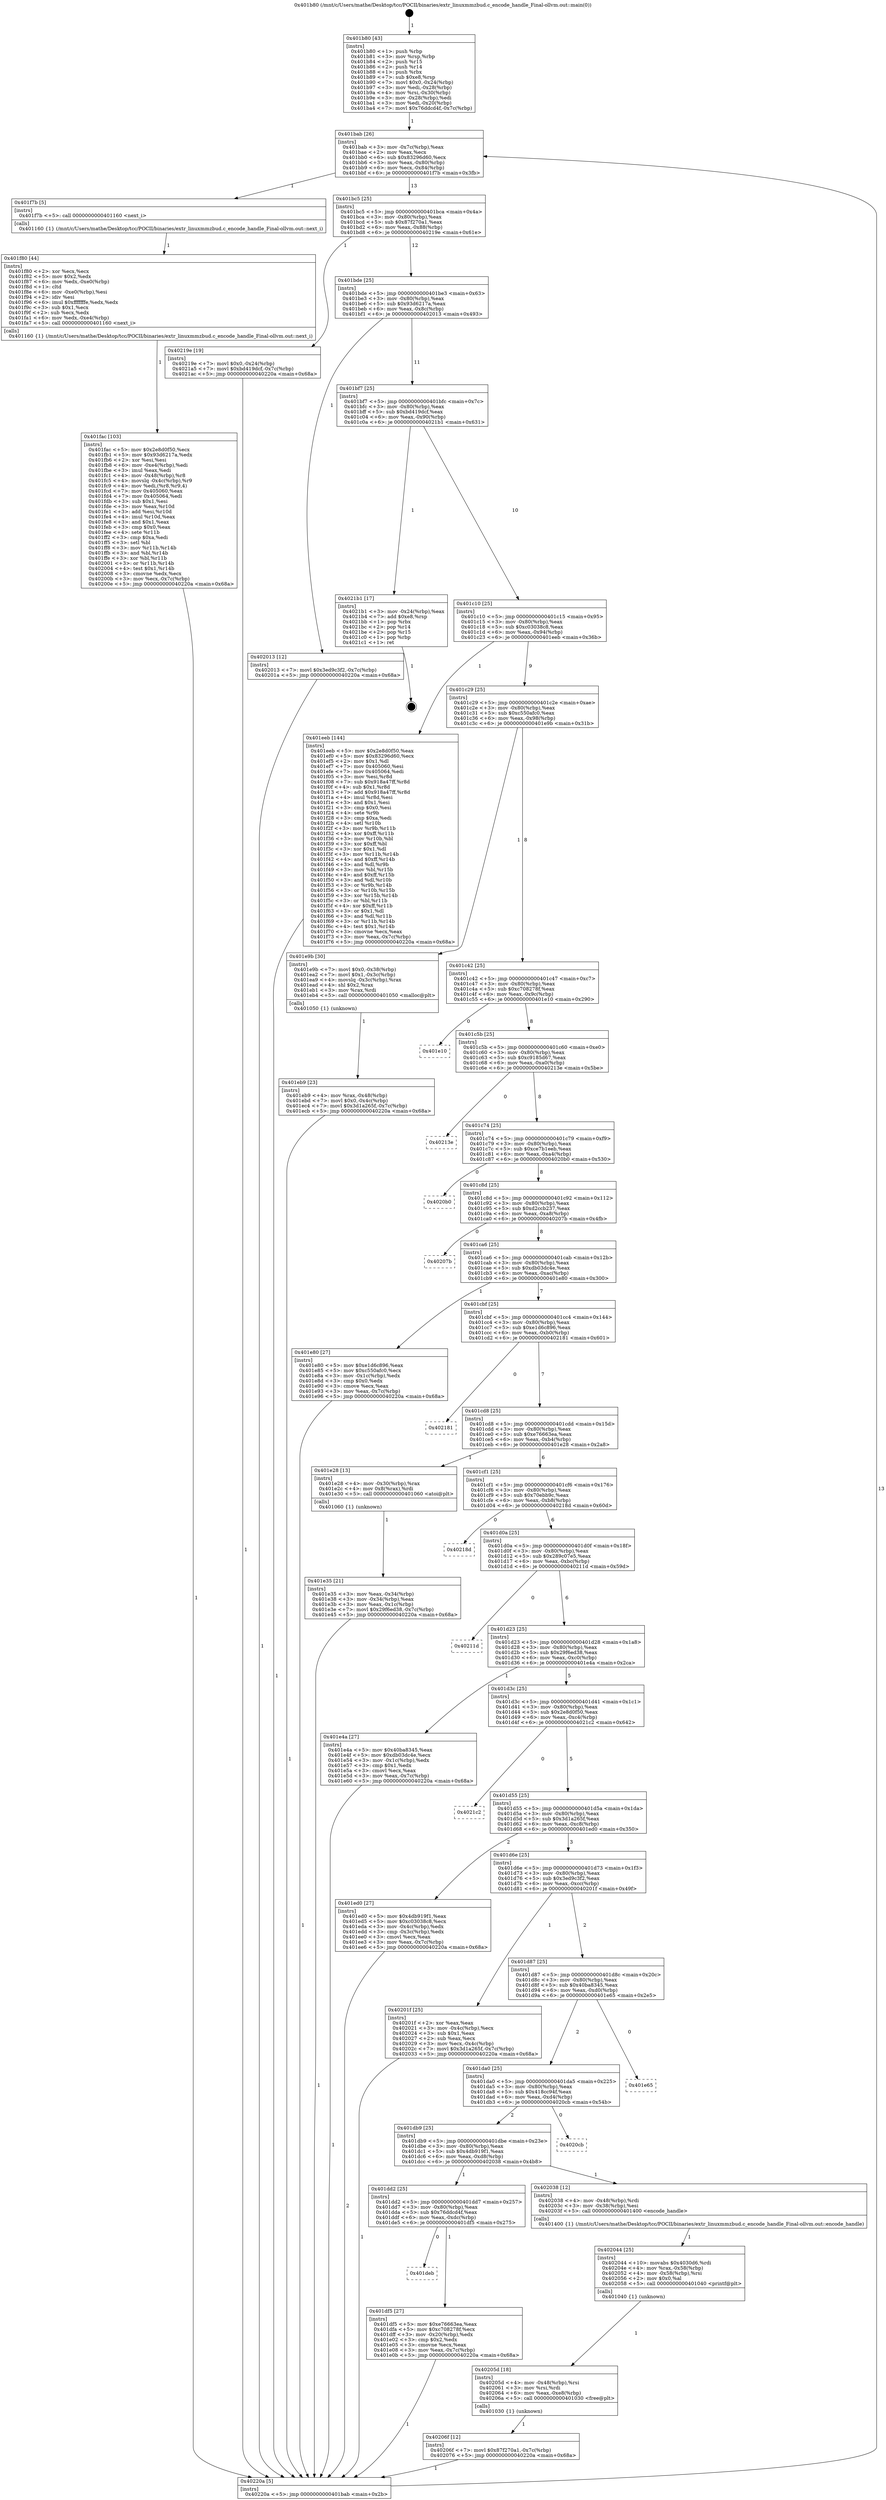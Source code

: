 digraph "0x401b80" {
  label = "0x401b80 (/mnt/c/Users/mathe/Desktop/tcc/POCII/binaries/extr_linuxmmzbud.c_encode_handle_Final-ollvm.out::main(0))"
  labelloc = "t"
  node[shape=record]

  Entry [label="",width=0.3,height=0.3,shape=circle,fillcolor=black,style=filled]
  "0x401bab" [label="{
     0x401bab [26]\l
     | [instrs]\l
     &nbsp;&nbsp;0x401bab \<+3\>: mov -0x7c(%rbp),%eax\l
     &nbsp;&nbsp;0x401bae \<+2\>: mov %eax,%ecx\l
     &nbsp;&nbsp;0x401bb0 \<+6\>: sub $0x83296d60,%ecx\l
     &nbsp;&nbsp;0x401bb6 \<+3\>: mov %eax,-0x80(%rbp)\l
     &nbsp;&nbsp;0x401bb9 \<+6\>: mov %ecx,-0x84(%rbp)\l
     &nbsp;&nbsp;0x401bbf \<+6\>: je 0000000000401f7b \<main+0x3fb\>\l
  }"]
  "0x401f7b" [label="{
     0x401f7b [5]\l
     | [instrs]\l
     &nbsp;&nbsp;0x401f7b \<+5\>: call 0000000000401160 \<next_i\>\l
     | [calls]\l
     &nbsp;&nbsp;0x401160 \{1\} (/mnt/c/Users/mathe/Desktop/tcc/POCII/binaries/extr_linuxmmzbud.c_encode_handle_Final-ollvm.out::next_i)\l
  }"]
  "0x401bc5" [label="{
     0x401bc5 [25]\l
     | [instrs]\l
     &nbsp;&nbsp;0x401bc5 \<+5\>: jmp 0000000000401bca \<main+0x4a\>\l
     &nbsp;&nbsp;0x401bca \<+3\>: mov -0x80(%rbp),%eax\l
     &nbsp;&nbsp;0x401bcd \<+5\>: sub $0x87f270a1,%eax\l
     &nbsp;&nbsp;0x401bd2 \<+6\>: mov %eax,-0x88(%rbp)\l
     &nbsp;&nbsp;0x401bd8 \<+6\>: je 000000000040219e \<main+0x61e\>\l
  }"]
  Exit [label="",width=0.3,height=0.3,shape=circle,fillcolor=black,style=filled,peripheries=2]
  "0x40219e" [label="{
     0x40219e [19]\l
     | [instrs]\l
     &nbsp;&nbsp;0x40219e \<+7\>: movl $0x0,-0x24(%rbp)\l
     &nbsp;&nbsp;0x4021a5 \<+7\>: movl $0xbd419dcf,-0x7c(%rbp)\l
     &nbsp;&nbsp;0x4021ac \<+5\>: jmp 000000000040220a \<main+0x68a\>\l
  }"]
  "0x401bde" [label="{
     0x401bde [25]\l
     | [instrs]\l
     &nbsp;&nbsp;0x401bde \<+5\>: jmp 0000000000401be3 \<main+0x63\>\l
     &nbsp;&nbsp;0x401be3 \<+3\>: mov -0x80(%rbp),%eax\l
     &nbsp;&nbsp;0x401be6 \<+5\>: sub $0x93d6217a,%eax\l
     &nbsp;&nbsp;0x401beb \<+6\>: mov %eax,-0x8c(%rbp)\l
     &nbsp;&nbsp;0x401bf1 \<+6\>: je 0000000000402013 \<main+0x493\>\l
  }"]
  "0x40206f" [label="{
     0x40206f [12]\l
     | [instrs]\l
     &nbsp;&nbsp;0x40206f \<+7\>: movl $0x87f270a1,-0x7c(%rbp)\l
     &nbsp;&nbsp;0x402076 \<+5\>: jmp 000000000040220a \<main+0x68a\>\l
  }"]
  "0x402013" [label="{
     0x402013 [12]\l
     | [instrs]\l
     &nbsp;&nbsp;0x402013 \<+7\>: movl $0x3ed9c3f2,-0x7c(%rbp)\l
     &nbsp;&nbsp;0x40201a \<+5\>: jmp 000000000040220a \<main+0x68a\>\l
  }"]
  "0x401bf7" [label="{
     0x401bf7 [25]\l
     | [instrs]\l
     &nbsp;&nbsp;0x401bf7 \<+5\>: jmp 0000000000401bfc \<main+0x7c\>\l
     &nbsp;&nbsp;0x401bfc \<+3\>: mov -0x80(%rbp),%eax\l
     &nbsp;&nbsp;0x401bff \<+5\>: sub $0xbd419dcf,%eax\l
     &nbsp;&nbsp;0x401c04 \<+6\>: mov %eax,-0x90(%rbp)\l
     &nbsp;&nbsp;0x401c0a \<+6\>: je 00000000004021b1 \<main+0x631\>\l
  }"]
  "0x40205d" [label="{
     0x40205d [18]\l
     | [instrs]\l
     &nbsp;&nbsp;0x40205d \<+4\>: mov -0x48(%rbp),%rsi\l
     &nbsp;&nbsp;0x402061 \<+3\>: mov %rsi,%rdi\l
     &nbsp;&nbsp;0x402064 \<+6\>: mov %eax,-0xe8(%rbp)\l
     &nbsp;&nbsp;0x40206a \<+5\>: call 0000000000401030 \<free@plt\>\l
     | [calls]\l
     &nbsp;&nbsp;0x401030 \{1\} (unknown)\l
  }"]
  "0x4021b1" [label="{
     0x4021b1 [17]\l
     | [instrs]\l
     &nbsp;&nbsp;0x4021b1 \<+3\>: mov -0x24(%rbp),%eax\l
     &nbsp;&nbsp;0x4021b4 \<+7\>: add $0xe8,%rsp\l
     &nbsp;&nbsp;0x4021bb \<+1\>: pop %rbx\l
     &nbsp;&nbsp;0x4021bc \<+2\>: pop %r14\l
     &nbsp;&nbsp;0x4021be \<+2\>: pop %r15\l
     &nbsp;&nbsp;0x4021c0 \<+1\>: pop %rbp\l
     &nbsp;&nbsp;0x4021c1 \<+1\>: ret\l
  }"]
  "0x401c10" [label="{
     0x401c10 [25]\l
     | [instrs]\l
     &nbsp;&nbsp;0x401c10 \<+5\>: jmp 0000000000401c15 \<main+0x95\>\l
     &nbsp;&nbsp;0x401c15 \<+3\>: mov -0x80(%rbp),%eax\l
     &nbsp;&nbsp;0x401c18 \<+5\>: sub $0xc03038c8,%eax\l
     &nbsp;&nbsp;0x401c1d \<+6\>: mov %eax,-0x94(%rbp)\l
     &nbsp;&nbsp;0x401c23 \<+6\>: je 0000000000401eeb \<main+0x36b\>\l
  }"]
  "0x402044" [label="{
     0x402044 [25]\l
     | [instrs]\l
     &nbsp;&nbsp;0x402044 \<+10\>: movabs $0x4030d6,%rdi\l
     &nbsp;&nbsp;0x40204e \<+4\>: mov %rax,-0x58(%rbp)\l
     &nbsp;&nbsp;0x402052 \<+4\>: mov -0x58(%rbp),%rsi\l
     &nbsp;&nbsp;0x402056 \<+2\>: mov $0x0,%al\l
     &nbsp;&nbsp;0x402058 \<+5\>: call 0000000000401040 \<printf@plt\>\l
     | [calls]\l
     &nbsp;&nbsp;0x401040 \{1\} (unknown)\l
  }"]
  "0x401eeb" [label="{
     0x401eeb [144]\l
     | [instrs]\l
     &nbsp;&nbsp;0x401eeb \<+5\>: mov $0x2e8d0f50,%eax\l
     &nbsp;&nbsp;0x401ef0 \<+5\>: mov $0x83296d60,%ecx\l
     &nbsp;&nbsp;0x401ef5 \<+2\>: mov $0x1,%dl\l
     &nbsp;&nbsp;0x401ef7 \<+7\>: mov 0x405060,%esi\l
     &nbsp;&nbsp;0x401efe \<+7\>: mov 0x405064,%edi\l
     &nbsp;&nbsp;0x401f05 \<+3\>: mov %esi,%r8d\l
     &nbsp;&nbsp;0x401f08 \<+7\>: sub $0x918a47ff,%r8d\l
     &nbsp;&nbsp;0x401f0f \<+4\>: sub $0x1,%r8d\l
     &nbsp;&nbsp;0x401f13 \<+7\>: add $0x918a47ff,%r8d\l
     &nbsp;&nbsp;0x401f1a \<+4\>: imul %r8d,%esi\l
     &nbsp;&nbsp;0x401f1e \<+3\>: and $0x1,%esi\l
     &nbsp;&nbsp;0x401f21 \<+3\>: cmp $0x0,%esi\l
     &nbsp;&nbsp;0x401f24 \<+4\>: sete %r9b\l
     &nbsp;&nbsp;0x401f28 \<+3\>: cmp $0xa,%edi\l
     &nbsp;&nbsp;0x401f2b \<+4\>: setl %r10b\l
     &nbsp;&nbsp;0x401f2f \<+3\>: mov %r9b,%r11b\l
     &nbsp;&nbsp;0x401f32 \<+4\>: xor $0xff,%r11b\l
     &nbsp;&nbsp;0x401f36 \<+3\>: mov %r10b,%bl\l
     &nbsp;&nbsp;0x401f39 \<+3\>: xor $0xff,%bl\l
     &nbsp;&nbsp;0x401f3c \<+3\>: xor $0x1,%dl\l
     &nbsp;&nbsp;0x401f3f \<+3\>: mov %r11b,%r14b\l
     &nbsp;&nbsp;0x401f42 \<+4\>: and $0xff,%r14b\l
     &nbsp;&nbsp;0x401f46 \<+3\>: and %dl,%r9b\l
     &nbsp;&nbsp;0x401f49 \<+3\>: mov %bl,%r15b\l
     &nbsp;&nbsp;0x401f4c \<+4\>: and $0xff,%r15b\l
     &nbsp;&nbsp;0x401f50 \<+3\>: and %dl,%r10b\l
     &nbsp;&nbsp;0x401f53 \<+3\>: or %r9b,%r14b\l
     &nbsp;&nbsp;0x401f56 \<+3\>: or %r10b,%r15b\l
     &nbsp;&nbsp;0x401f59 \<+3\>: xor %r15b,%r14b\l
     &nbsp;&nbsp;0x401f5c \<+3\>: or %bl,%r11b\l
     &nbsp;&nbsp;0x401f5f \<+4\>: xor $0xff,%r11b\l
     &nbsp;&nbsp;0x401f63 \<+3\>: or $0x1,%dl\l
     &nbsp;&nbsp;0x401f66 \<+3\>: and %dl,%r11b\l
     &nbsp;&nbsp;0x401f69 \<+3\>: or %r11b,%r14b\l
     &nbsp;&nbsp;0x401f6c \<+4\>: test $0x1,%r14b\l
     &nbsp;&nbsp;0x401f70 \<+3\>: cmovne %ecx,%eax\l
     &nbsp;&nbsp;0x401f73 \<+3\>: mov %eax,-0x7c(%rbp)\l
     &nbsp;&nbsp;0x401f76 \<+5\>: jmp 000000000040220a \<main+0x68a\>\l
  }"]
  "0x401c29" [label="{
     0x401c29 [25]\l
     | [instrs]\l
     &nbsp;&nbsp;0x401c29 \<+5\>: jmp 0000000000401c2e \<main+0xae\>\l
     &nbsp;&nbsp;0x401c2e \<+3\>: mov -0x80(%rbp),%eax\l
     &nbsp;&nbsp;0x401c31 \<+5\>: sub $0xc550afc0,%eax\l
     &nbsp;&nbsp;0x401c36 \<+6\>: mov %eax,-0x98(%rbp)\l
     &nbsp;&nbsp;0x401c3c \<+6\>: je 0000000000401e9b \<main+0x31b\>\l
  }"]
  "0x401fac" [label="{
     0x401fac [103]\l
     | [instrs]\l
     &nbsp;&nbsp;0x401fac \<+5\>: mov $0x2e8d0f50,%ecx\l
     &nbsp;&nbsp;0x401fb1 \<+5\>: mov $0x93d6217a,%edx\l
     &nbsp;&nbsp;0x401fb6 \<+2\>: xor %esi,%esi\l
     &nbsp;&nbsp;0x401fb8 \<+6\>: mov -0xe4(%rbp),%edi\l
     &nbsp;&nbsp;0x401fbe \<+3\>: imul %eax,%edi\l
     &nbsp;&nbsp;0x401fc1 \<+4\>: mov -0x48(%rbp),%r8\l
     &nbsp;&nbsp;0x401fc5 \<+4\>: movslq -0x4c(%rbp),%r9\l
     &nbsp;&nbsp;0x401fc9 \<+4\>: mov %edi,(%r8,%r9,4)\l
     &nbsp;&nbsp;0x401fcd \<+7\>: mov 0x405060,%eax\l
     &nbsp;&nbsp;0x401fd4 \<+7\>: mov 0x405064,%edi\l
     &nbsp;&nbsp;0x401fdb \<+3\>: sub $0x1,%esi\l
     &nbsp;&nbsp;0x401fde \<+3\>: mov %eax,%r10d\l
     &nbsp;&nbsp;0x401fe1 \<+3\>: add %esi,%r10d\l
     &nbsp;&nbsp;0x401fe4 \<+4\>: imul %r10d,%eax\l
     &nbsp;&nbsp;0x401fe8 \<+3\>: and $0x1,%eax\l
     &nbsp;&nbsp;0x401feb \<+3\>: cmp $0x0,%eax\l
     &nbsp;&nbsp;0x401fee \<+4\>: sete %r11b\l
     &nbsp;&nbsp;0x401ff2 \<+3\>: cmp $0xa,%edi\l
     &nbsp;&nbsp;0x401ff5 \<+3\>: setl %bl\l
     &nbsp;&nbsp;0x401ff8 \<+3\>: mov %r11b,%r14b\l
     &nbsp;&nbsp;0x401ffb \<+3\>: and %bl,%r14b\l
     &nbsp;&nbsp;0x401ffe \<+3\>: xor %bl,%r11b\l
     &nbsp;&nbsp;0x402001 \<+3\>: or %r11b,%r14b\l
     &nbsp;&nbsp;0x402004 \<+4\>: test $0x1,%r14b\l
     &nbsp;&nbsp;0x402008 \<+3\>: cmovne %edx,%ecx\l
     &nbsp;&nbsp;0x40200b \<+3\>: mov %ecx,-0x7c(%rbp)\l
     &nbsp;&nbsp;0x40200e \<+5\>: jmp 000000000040220a \<main+0x68a\>\l
  }"]
  "0x401e9b" [label="{
     0x401e9b [30]\l
     | [instrs]\l
     &nbsp;&nbsp;0x401e9b \<+7\>: movl $0x0,-0x38(%rbp)\l
     &nbsp;&nbsp;0x401ea2 \<+7\>: movl $0x1,-0x3c(%rbp)\l
     &nbsp;&nbsp;0x401ea9 \<+4\>: movslq -0x3c(%rbp),%rax\l
     &nbsp;&nbsp;0x401ead \<+4\>: shl $0x2,%rax\l
     &nbsp;&nbsp;0x401eb1 \<+3\>: mov %rax,%rdi\l
     &nbsp;&nbsp;0x401eb4 \<+5\>: call 0000000000401050 \<malloc@plt\>\l
     | [calls]\l
     &nbsp;&nbsp;0x401050 \{1\} (unknown)\l
  }"]
  "0x401c42" [label="{
     0x401c42 [25]\l
     | [instrs]\l
     &nbsp;&nbsp;0x401c42 \<+5\>: jmp 0000000000401c47 \<main+0xc7\>\l
     &nbsp;&nbsp;0x401c47 \<+3\>: mov -0x80(%rbp),%eax\l
     &nbsp;&nbsp;0x401c4a \<+5\>: sub $0xc708278f,%eax\l
     &nbsp;&nbsp;0x401c4f \<+6\>: mov %eax,-0x9c(%rbp)\l
     &nbsp;&nbsp;0x401c55 \<+6\>: je 0000000000401e10 \<main+0x290\>\l
  }"]
  "0x401f80" [label="{
     0x401f80 [44]\l
     | [instrs]\l
     &nbsp;&nbsp;0x401f80 \<+2\>: xor %ecx,%ecx\l
     &nbsp;&nbsp;0x401f82 \<+5\>: mov $0x2,%edx\l
     &nbsp;&nbsp;0x401f87 \<+6\>: mov %edx,-0xe0(%rbp)\l
     &nbsp;&nbsp;0x401f8d \<+1\>: cltd\l
     &nbsp;&nbsp;0x401f8e \<+6\>: mov -0xe0(%rbp),%esi\l
     &nbsp;&nbsp;0x401f94 \<+2\>: idiv %esi\l
     &nbsp;&nbsp;0x401f96 \<+6\>: imul $0xfffffffe,%edx,%edx\l
     &nbsp;&nbsp;0x401f9c \<+3\>: sub $0x1,%ecx\l
     &nbsp;&nbsp;0x401f9f \<+2\>: sub %ecx,%edx\l
     &nbsp;&nbsp;0x401fa1 \<+6\>: mov %edx,-0xe4(%rbp)\l
     &nbsp;&nbsp;0x401fa7 \<+5\>: call 0000000000401160 \<next_i\>\l
     | [calls]\l
     &nbsp;&nbsp;0x401160 \{1\} (/mnt/c/Users/mathe/Desktop/tcc/POCII/binaries/extr_linuxmmzbud.c_encode_handle_Final-ollvm.out::next_i)\l
  }"]
  "0x401e10" [label="{
     0x401e10\l
  }", style=dashed]
  "0x401c5b" [label="{
     0x401c5b [25]\l
     | [instrs]\l
     &nbsp;&nbsp;0x401c5b \<+5\>: jmp 0000000000401c60 \<main+0xe0\>\l
     &nbsp;&nbsp;0x401c60 \<+3\>: mov -0x80(%rbp),%eax\l
     &nbsp;&nbsp;0x401c63 \<+5\>: sub $0xc9185d67,%eax\l
     &nbsp;&nbsp;0x401c68 \<+6\>: mov %eax,-0xa0(%rbp)\l
     &nbsp;&nbsp;0x401c6e \<+6\>: je 000000000040213e \<main+0x5be\>\l
  }"]
  "0x401eb9" [label="{
     0x401eb9 [23]\l
     | [instrs]\l
     &nbsp;&nbsp;0x401eb9 \<+4\>: mov %rax,-0x48(%rbp)\l
     &nbsp;&nbsp;0x401ebd \<+7\>: movl $0x0,-0x4c(%rbp)\l
     &nbsp;&nbsp;0x401ec4 \<+7\>: movl $0x3d1a265f,-0x7c(%rbp)\l
     &nbsp;&nbsp;0x401ecb \<+5\>: jmp 000000000040220a \<main+0x68a\>\l
  }"]
  "0x40213e" [label="{
     0x40213e\l
  }", style=dashed]
  "0x401c74" [label="{
     0x401c74 [25]\l
     | [instrs]\l
     &nbsp;&nbsp;0x401c74 \<+5\>: jmp 0000000000401c79 \<main+0xf9\>\l
     &nbsp;&nbsp;0x401c79 \<+3\>: mov -0x80(%rbp),%eax\l
     &nbsp;&nbsp;0x401c7c \<+5\>: sub $0xce7b1eeb,%eax\l
     &nbsp;&nbsp;0x401c81 \<+6\>: mov %eax,-0xa4(%rbp)\l
     &nbsp;&nbsp;0x401c87 \<+6\>: je 00000000004020b0 \<main+0x530\>\l
  }"]
  "0x401e35" [label="{
     0x401e35 [21]\l
     | [instrs]\l
     &nbsp;&nbsp;0x401e35 \<+3\>: mov %eax,-0x34(%rbp)\l
     &nbsp;&nbsp;0x401e38 \<+3\>: mov -0x34(%rbp),%eax\l
     &nbsp;&nbsp;0x401e3b \<+3\>: mov %eax,-0x1c(%rbp)\l
     &nbsp;&nbsp;0x401e3e \<+7\>: movl $0x29f6ed38,-0x7c(%rbp)\l
     &nbsp;&nbsp;0x401e45 \<+5\>: jmp 000000000040220a \<main+0x68a\>\l
  }"]
  "0x4020b0" [label="{
     0x4020b0\l
  }", style=dashed]
  "0x401c8d" [label="{
     0x401c8d [25]\l
     | [instrs]\l
     &nbsp;&nbsp;0x401c8d \<+5\>: jmp 0000000000401c92 \<main+0x112\>\l
     &nbsp;&nbsp;0x401c92 \<+3\>: mov -0x80(%rbp),%eax\l
     &nbsp;&nbsp;0x401c95 \<+5\>: sub $0xd2ccb237,%eax\l
     &nbsp;&nbsp;0x401c9a \<+6\>: mov %eax,-0xa8(%rbp)\l
     &nbsp;&nbsp;0x401ca0 \<+6\>: je 000000000040207b \<main+0x4fb\>\l
  }"]
  "0x401b80" [label="{
     0x401b80 [43]\l
     | [instrs]\l
     &nbsp;&nbsp;0x401b80 \<+1\>: push %rbp\l
     &nbsp;&nbsp;0x401b81 \<+3\>: mov %rsp,%rbp\l
     &nbsp;&nbsp;0x401b84 \<+2\>: push %r15\l
     &nbsp;&nbsp;0x401b86 \<+2\>: push %r14\l
     &nbsp;&nbsp;0x401b88 \<+1\>: push %rbx\l
     &nbsp;&nbsp;0x401b89 \<+7\>: sub $0xe8,%rsp\l
     &nbsp;&nbsp;0x401b90 \<+7\>: movl $0x0,-0x24(%rbp)\l
     &nbsp;&nbsp;0x401b97 \<+3\>: mov %edi,-0x28(%rbp)\l
     &nbsp;&nbsp;0x401b9a \<+4\>: mov %rsi,-0x30(%rbp)\l
     &nbsp;&nbsp;0x401b9e \<+3\>: mov -0x28(%rbp),%edi\l
     &nbsp;&nbsp;0x401ba1 \<+3\>: mov %edi,-0x20(%rbp)\l
     &nbsp;&nbsp;0x401ba4 \<+7\>: movl $0x76ddcd4f,-0x7c(%rbp)\l
  }"]
  "0x40207b" [label="{
     0x40207b\l
  }", style=dashed]
  "0x401ca6" [label="{
     0x401ca6 [25]\l
     | [instrs]\l
     &nbsp;&nbsp;0x401ca6 \<+5\>: jmp 0000000000401cab \<main+0x12b\>\l
     &nbsp;&nbsp;0x401cab \<+3\>: mov -0x80(%rbp),%eax\l
     &nbsp;&nbsp;0x401cae \<+5\>: sub $0xdb03dc4e,%eax\l
     &nbsp;&nbsp;0x401cb3 \<+6\>: mov %eax,-0xac(%rbp)\l
     &nbsp;&nbsp;0x401cb9 \<+6\>: je 0000000000401e80 \<main+0x300\>\l
  }"]
  "0x40220a" [label="{
     0x40220a [5]\l
     | [instrs]\l
     &nbsp;&nbsp;0x40220a \<+5\>: jmp 0000000000401bab \<main+0x2b\>\l
  }"]
  "0x401e80" [label="{
     0x401e80 [27]\l
     | [instrs]\l
     &nbsp;&nbsp;0x401e80 \<+5\>: mov $0xe1d6c896,%eax\l
     &nbsp;&nbsp;0x401e85 \<+5\>: mov $0xc550afc0,%ecx\l
     &nbsp;&nbsp;0x401e8a \<+3\>: mov -0x1c(%rbp),%edx\l
     &nbsp;&nbsp;0x401e8d \<+3\>: cmp $0x0,%edx\l
     &nbsp;&nbsp;0x401e90 \<+3\>: cmove %ecx,%eax\l
     &nbsp;&nbsp;0x401e93 \<+3\>: mov %eax,-0x7c(%rbp)\l
     &nbsp;&nbsp;0x401e96 \<+5\>: jmp 000000000040220a \<main+0x68a\>\l
  }"]
  "0x401cbf" [label="{
     0x401cbf [25]\l
     | [instrs]\l
     &nbsp;&nbsp;0x401cbf \<+5\>: jmp 0000000000401cc4 \<main+0x144\>\l
     &nbsp;&nbsp;0x401cc4 \<+3\>: mov -0x80(%rbp),%eax\l
     &nbsp;&nbsp;0x401cc7 \<+5\>: sub $0xe1d6c896,%eax\l
     &nbsp;&nbsp;0x401ccc \<+6\>: mov %eax,-0xb0(%rbp)\l
     &nbsp;&nbsp;0x401cd2 \<+6\>: je 0000000000402181 \<main+0x601\>\l
  }"]
  "0x401deb" [label="{
     0x401deb\l
  }", style=dashed]
  "0x402181" [label="{
     0x402181\l
  }", style=dashed]
  "0x401cd8" [label="{
     0x401cd8 [25]\l
     | [instrs]\l
     &nbsp;&nbsp;0x401cd8 \<+5\>: jmp 0000000000401cdd \<main+0x15d\>\l
     &nbsp;&nbsp;0x401cdd \<+3\>: mov -0x80(%rbp),%eax\l
     &nbsp;&nbsp;0x401ce0 \<+5\>: sub $0xe76663ea,%eax\l
     &nbsp;&nbsp;0x401ce5 \<+6\>: mov %eax,-0xb4(%rbp)\l
     &nbsp;&nbsp;0x401ceb \<+6\>: je 0000000000401e28 \<main+0x2a8\>\l
  }"]
  "0x401df5" [label="{
     0x401df5 [27]\l
     | [instrs]\l
     &nbsp;&nbsp;0x401df5 \<+5\>: mov $0xe76663ea,%eax\l
     &nbsp;&nbsp;0x401dfa \<+5\>: mov $0xc708278f,%ecx\l
     &nbsp;&nbsp;0x401dff \<+3\>: mov -0x20(%rbp),%edx\l
     &nbsp;&nbsp;0x401e02 \<+3\>: cmp $0x2,%edx\l
     &nbsp;&nbsp;0x401e05 \<+3\>: cmovne %ecx,%eax\l
     &nbsp;&nbsp;0x401e08 \<+3\>: mov %eax,-0x7c(%rbp)\l
     &nbsp;&nbsp;0x401e0b \<+5\>: jmp 000000000040220a \<main+0x68a\>\l
  }"]
  "0x401e28" [label="{
     0x401e28 [13]\l
     | [instrs]\l
     &nbsp;&nbsp;0x401e28 \<+4\>: mov -0x30(%rbp),%rax\l
     &nbsp;&nbsp;0x401e2c \<+4\>: mov 0x8(%rax),%rdi\l
     &nbsp;&nbsp;0x401e30 \<+5\>: call 0000000000401060 \<atoi@plt\>\l
     | [calls]\l
     &nbsp;&nbsp;0x401060 \{1\} (unknown)\l
  }"]
  "0x401cf1" [label="{
     0x401cf1 [25]\l
     | [instrs]\l
     &nbsp;&nbsp;0x401cf1 \<+5\>: jmp 0000000000401cf6 \<main+0x176\>\l
     &nbsp;&nbsp;0x401cf6 \<+3\>: mov -0x80(%rbp),%eax\l
     &nbsp;&nbsp;0x401cf9 \<+5\>: sub $0x70ebb9c,%eax\l
     &nbsp;&nbsp;0x401cfe \<+6\>: mov %eax,-0xb8(%rbp)\l
     &nbsp;&nbsp;0x401d04 \<+6\>: je 000000000040218d \<main+0x60d\>\l
  }"]
  "0x401dd2" [label="{
     0x401dd2 [25]\l
     | [instrs]\l
     &nbsp;&nbsp;0x401dd2 \<+5\>: jmp 0000000000401dd7 \<main+0x257\>\l
     &nbsp;&nbsp;0x401dd7 \<+3\>: mov -0x80(%rbp),%eax\l
     &nbsp;&nbsp;0x401dda \<+5\>: sub $0x76ddcd4f,%eax\l
     &nbsp;&nbsp;0x401ddf \<+6\>: mov %eax,-0xdc(%rbp)\l
     &nbsp;&nbsp;0x401de5 \<+6\>: je 0000000000401df5 \<main+0x275\>\l
  }"]
  "0x40218d" [label="{
     0x40218d\l
  }", style=dashed]
  "0x401d0a" [label="{
     0x401d0a [25]\l
     | [instrs]\l
     &nbsp;&nbsp;0x401d0a \<+5\>: jmp 0000000000401d0f \<main+0x18f\>\l
     &nbsp;&nbsp;0x401d0f \<+3\>: mov -0x80(%rbp),%eax\l
     &nbsp;&nbsp;0x401d12 \<+5\>: sub $0x289c07e5,%eax\l
     &nbsp;&nbsp;0x401d17 \<+6\>: mov %eax,-0xbc(%rbp)\l
     &nbsp;&nbsp;0x401d1d \<+6\>: je 000000000040211d \<main+0x59d\>\l
  }"]
  "0x402038" [label="{
     0x402038 [12]\l
     | [instrs]\l
     &nbsp;&nbsp;0x402038 \<+4\>: mov -0x48(%rbp),%rdi\l
     &nbsp;&nbsp;0x40203c \<+3\>: mov -0x38(%rbp),%esi\l
     &nbsp;&nbsp;0x40203f \<+5\>: call 0000000000401400 \<encode_handle\>\l
     | [calls]\l
     &nbsp;&nbsp;0x401400 \{1\} (/mnt/c/Users/mathe/Desktop/tcc/POCII/binaries/extr_linuxmmzbud.c_encode_handle_Final-ollvm.out::encode_handle)\l
  }"]
  "0x40211d" [label="{
     0x40211d\l
  }", style=dashed]
  "0x401d23" [label="{
     0x401d23 [25]\l
     | [instrs]\l
     &nbsp;&nbsp;0x401d23 \<+5\>: jmp 0000000000401d28 \<main+0x1a8\>\l
     &nbsp;&nbsp;0x401d28 \<+3\>: mov -0x80(%rbp),%eax\l
     &nbsp;&nbsp;0x401d2b \<+5\>: sub $0x29f6ed38,%eax\l
     &nbsp;&nbsp;0x401d30 \<+6\>: mov %eax,-0xc0(%rbp)\l
     &nbsp;&nbsp;0x401d36 \<+6\>: je 0000000000401e4a \<main+0x2ca\>\l
  }"]
  "0x401db9" [label="{
     0x401db9 [25]\l
     | [instrs]\l
     &nbsp;&nbsp;0x401db9 \<+5\>: jmp 0000000000401dbe \<main+0x23e\>\l
     &nbsp;&nbsp;0x401dbe \<+3\>: mov -0x80(%rbp),%eax\l
     &nbsp;&nbsp;0x401dc1 \<+5\>: sub $0x4db919f1,%eax\l
     &nbsp;&nbsp;0x401dc6 \<+6\>: mov %eax,-0xd8(%rbp)\l
     &nbsp;&nbsp;0x401dcc \<+6\>: je 0000000000402038 \<main+0x4b8\>\l
  }"]
  "0x401e4a" [label="{
     0x401e4a [27]\l
     | [instrs]\l
     &nbsp;&nbsp;0x401e4a \<+5\>: mov $0x40ba8345,%eax\l
     &nbsp;&nbsp;0x401e4f \<+5\>: mov $0xdb03dc4e,%ecx\l
     &nbsp;&nbsp;0x401e54 \<+3\>: mov -0x1c(%rbp),%edx\l
     &nbsp;&nbsp;0x401e57 \<+3\>: cmp $0x1,%edx\l
     &nbsp;&nbsp;0x401e5a \<+3\>: cmovl %ecx,%eax\l
     &nbsp;&nbsp;0x401e5d \<+3\>: mov %eax,-0x7c(%rbp)\l
     &nbsp;&nbsp;0x401e60 \<+5\>: jmp 000000000040220a \<main+0x68a\>\l
  }"]
  "0x401d3c" [label="{
     0x401d3c [25]\l
     | [instrs]\l
     &nbsp;&nbsp;0x401d3c \<+5\>: jmp 0000000000401d41 \<main+0x1c1\>\l
     &nbsp;&nbsp;0x401d41 \<+3\>: mov -0x80(%rbp),%eax\l
     &nbsp;&nbsp;0x401d44 \<+5\>: sub $0x2e8d0f50,%eax\l
     &nbsp;&nbsp;0x401d49 \<+6\>: mov %eax,-0xc4(%rbp)\l
     &nbsp;&nbsp;0x401d4f \<+6\>: je 00000000004021c2 \<main+0x642\>\l
  }"]
  "0x4020cb" [label="{
     0x4020cb\l
  }", style=dashed]
  "0x4021c2" [label="{
     0x4021c2\l
  }", style=dashed]
  "0x401d55" [label="{
     0x401d55 [25]\l
     | [instrs]\l
     &nbsp;&nbsp;0x401d55 \<+5\>: jmp 0000000000401d5a \<main+0x1da\>\l
     &nbsp;&nbsp;0x401d5a \<+3\>: mov -0x80(%rbp),%eax\l
     &nbsp;&nbsp;0x401d5d \<+5\>: sub $0x3d1a265f,%eax\l
     &nbsp;&nbsp;0x401d62 \<+6\>: mov %eax,-0xc8(%rbp)\l
     &nbsp;&nbsp;0x401d68 \<+6\>: je 0000000000401ed0 \<main+0x350\>\l
  }"]
  "0x401da0" [label="{
     0x401da0 [25]\l
     | [instrs]\l
     &nbsp;&nbsp;0x401da0 \<+5\>: jmp 0000000000401da5 \<main+0x225\>\l
     &nbsp;&nbsp;0x401da5 \<+3\>: mov -0x80(%rbp),%eax\l
     &nbsp;&nbsp;0x401da8 \<+5\>: sub $0x418cc94f,%eax\l
     &nbsp;&nbsp;0x401dad \<+6\>: mov %eax,-0xd4(%rbp)\l
     &nbsp;&nbsp;0x401db3 \<+6\>: je 00000000004020cb \<main+0x54b\>\l
  }"]
  "0x401ed0" [label="{
     0x401ed0 [27]\l
     | [instrs]\l
     &nbsp;&nbsp;0x401ed0 \<+5\>: mov $0x4db919f1,%eax\l
     &nbsp;&nbsp;0x401ed5 \<+5\>: mov $0xc03038c8,%ecx\l
     &nbsp;&nbsp;0x401eda \<+3\>: mov -0x4c(%rbp),%edx\l
     &nbsp;&nbsp;0x401edd \<+3\>: cmp -0x3c(%rbp),%edx\l
     &nbsp;&nbsp;0x401ee0 \<+3\>: cmovl %ecx,%eax\l
     &nbsp;&nbsp;0x401ee3 \<+3\>: mov %eax,-0x7c(%rbp)\l
     &nbsp;&nbsp;0x401ee6 \<+5\>: jmp 000000000040220a \<main+0x68a\>\l
  }"]
  "0x401d6e" [label="{
     0x401d6e [25]\l
     | [instrs]\l
     &nbsp;&nbsp;0x401d6e \<+5\>: jmp 0000000000401d73 \<main+0x1f3\>\l
     &nbsp;&nbsp;0x401d73 \<+3\>: mov -0x80(%rbp),%eax\l
     &nbsp;&nbsp;0x401d76 \<+5\>: sub $0x3ed9c3f2,%eax\l
     &nbsp;&nbsp;0x401d7b \<+6\>: mov %eax,-0xcc(%rbp)\l
     &nbsp;&nbsp;0x401d81 \<+6\>: je 000000000040201f \<main+0x49f\>\l
  }"]
  "0x401e65" [label="{
     0x401e65\l
  }", style=dashed]
  "0x40201f" [label="{
     0x40201f [25]\l
     | [instrs]\l
     &nbsp;&nbsp;0x40201f \<+2\>: xor %eax,%eax\l
     &nbsp;&nbsp;0x402021 \<+3\>: mov -0x4c(%rbp),%ecx\l
     &nbsp;&nbsp;0x402024 \<+3\>: sub $0x1,%eax\l
     &nbsp;&nbsp;0x402027 \<+2\>: sub %eax,%ecx\l
     &nbsp;&nbsp;0x402029 \<+3\>: mov %ecx,-0x4c(%rbp)\l
     &nbsp;&nbsp;0x40202c \<+7\>: movl $0x3d1a265f,-0x7c(%rbp)\l
     &nbsp;&nbsp;0x402033 \<+5\>: jmp 000000000040220a \<main+0x68a\>\l
  }"]
  "0x401d87" [label="{
     0x401d87 [25]\l
     | [instrs]\l
     &nbsp;&nbsp;0x401d87 \<+5\>: jmp 0000000000401d8c \<main+0x20c\>\l
     &nbsp;&nbsp;0x401d8c \<+3\>: mov -0x80(%rbp),%eax\l
     &nbsp;&nbsp;0x401d8f \<+5\>: sub $0x40ba8345,%eax\l
     &nbsp;&nbsp;0x401d94 \<+6\>: mov %eax,-0xd0(%rbp)\l
     &nbsp;&nbsp;0x401d9a \<+6\>: je 0000000000401e65 \<main+0x2e5\>\l
  }"]
  Entry -> "0x401b80" [label=" 1"]
  "0x401bab" -> "0x401f7b" [label=" 1"]
  "0x401bab" -> "0x401bc5" [label=" 13"]
  "0x4021b1" -> Exit [label=" 1"]
  "0x401bc5" -> "0x40219e" [label=" 1"]
  "0x401bc5" -> "0x401bde" [label=" 12"]
  "0x40219e" -> "0x40220a" [label=" 1"]
  "0x401bde" -> "0x402013" [label=" 1"]
  "0x401bde" -> "0x401bf7" [label=" 11"]
  "0x40206f" -> "0x40220a" [label=" 1"]
  "0x401bf7" -> "0x4021b1" [label=" 1"]
  "0x401bf7" -> "0x401c10" [label=" 10"]
  "0x40205d" -> "0x40206f" [label=" 1"]
  "0x401c10" -> "0x401eeb" [label=" 1"]
  "0x401c10" -> "0x401c29" [label=" 9"]
  "0x402044" -> "0x40205d" [label=" 1"]
  "0x401c29" -> "0x401e9b" [label=" 1"]
  "0x401c29" -> "0x401c42" [label=" 8"]
  "0x402038" -> "0x402044" [label=" 1"]
  "0x401c42" -> "0x401e10" [label=" 0"]
  "0x401c42" -> "0x401c5b" [label=" 8"]
  "0x40201f" -> "0x40220a" [label=" 1"]
  "0x401c5b" -> "0x40213e" [label=" 0"]
  "0x401c5b" -> "0x401c74" [label=" 8"]
  "0x402013" -> "0x40220a" [label=" 1"]
  "0x401c74" -> "0x4020b0" [label=" 0"]
  "0x401c74" -> "0x401c8d" [label=" 8"]
  "0x401fac" -> "0x40220a" [label=" 1"]
  "0x401c8d" -> "0x40207b" [label=" 0"]
  "0x401c8d" -> "0x401ca6" [label=" 8"]
  "0x401f80" -> "0x401fac" [label=" 1"]
  "0x401ca6" -> "0x401e80" [label=" 1"]
  "0x401ca6" -> "0x401cbf" [label=" 7"]
  "0x401f7b" -> "0x401f80" [label=" 1"]
  "0x401cbf" -> "0x402181" [label=" 0"]
  "0x401cbf" -> "0x401cd8" [label=" 7"]
  "0x401eeb" -> "0x40220a" [label=" 1"]
  "0x401cd8" -> "0x401e28" [label=" 1"]
  "0x401cd8" -> "0x401cf1" [label=" 6"]
  "0x401ed0" -> "0x40220a" [label=" 2"]
  "0x401cf1" -> "0x40218d" [label=" 0"]
  "0x401cf1" -> "0x401d0a" [label=" 6"]
  "0x401e9b" -> "0x401eb9" [label=" 1"]
  "0x401d0a" -> "0x40211d" [label=" 0"]
  "0x401d0a" -> "0x401d23" [label=" 6"]
  "0x401e80" -> "0x40220a" [label=" 1"]
  "0x401d23" -> "0x401e4a" [label=" 1"]
  "0x401d23" -> "0x401d3c" [label=" 5"]
  "0x401e35" -> "0x40220a" [label=" 1"]
  "0x401d3c" -> "0x4021c2" [label=" 0"]
  "0x401d3c" -> "0x401d55" [label=" 5"]
  "0x401e28" -> "0x401e35" [label=" 1"]
  "0x401d55" -> "0x401ed0" [label=" 2"]
  "0x401d55" -> "0x401d6e" [label=" 3"]
  "0x401b80" -> "0x401bab" [label=" 1"]
  "0x401d6e" -> "0x40201f" [label=" 1"]
  "0x401d6e" -> "0x401d87" [label=" 2"]
  "0x401df5" -> "0x40220a" [label=" 1"]
  "0x401d87" -> "0x401e65" [label=" 0"]
  "0x401d87" -> "0x401da0" [label=" 2"]
  "0x40220a" -> "0x401bab" [label=" 13"]
  "0x401da0" -> "0x4020cb" [label=" 0"]
  "0x401da0" -> "0x401db9" [label=" 2"]
  "0x401e4a" -> "0x40220a" [label=" 1"]
  "0x401db9" -> "0x402038" [label=" 1"]
  "0x401db9" -> "0x401dd2" [label=" 1"]
  "0x401eb9" -> "0x40220a" [label=" 1"]
  "0x401dd2" -> "0x401df5" [label=" 1"]
  "0x401dd2" -> "0x401deb" [label=" 0"]
}
